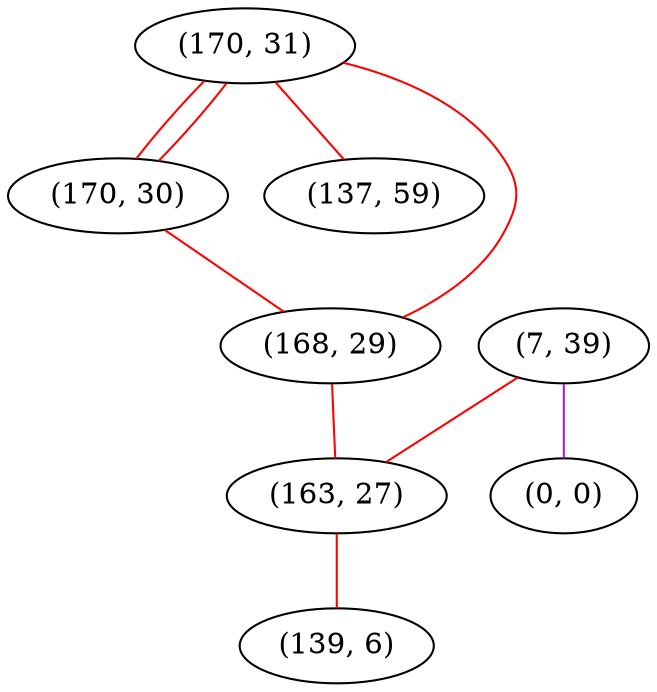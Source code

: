 graph "" {
"(170, 31)";
"(170, 30)";
"(7, 39)";
"(0, 0)";
"(137, 59)";
"(168, 29)";
"(163, 27)";
"(139, 6)";
"(170, 31)" -- "(170, 30)"  [color=red, key=0, weight=1];
"(170, 31)" -- "(170, 30)"  [color=red, key=1, weight=1];
"(170, 31)" -- "(137, 59)"  [color=red, key=0, weight=1];
"(170, 31)" -- "(168, 29)"  [color=red, key=0, weight=1];
"(170, 30)" -- "(168, 29)"  [color=red, key=0, weight=1];
"(7, 39)" -- "(0, 0)"  [color=purple, key=0, weight=4];
"(7, 39)" -- "(163, 27)"  [color=red, key=0, weight=1];
"(168, 29)" -- "(163, 27)"  [color=red, key=0, weight=1];
"(163, 27)" -- "(139, 6)"  [color=red, key=0, weight=1];
}
